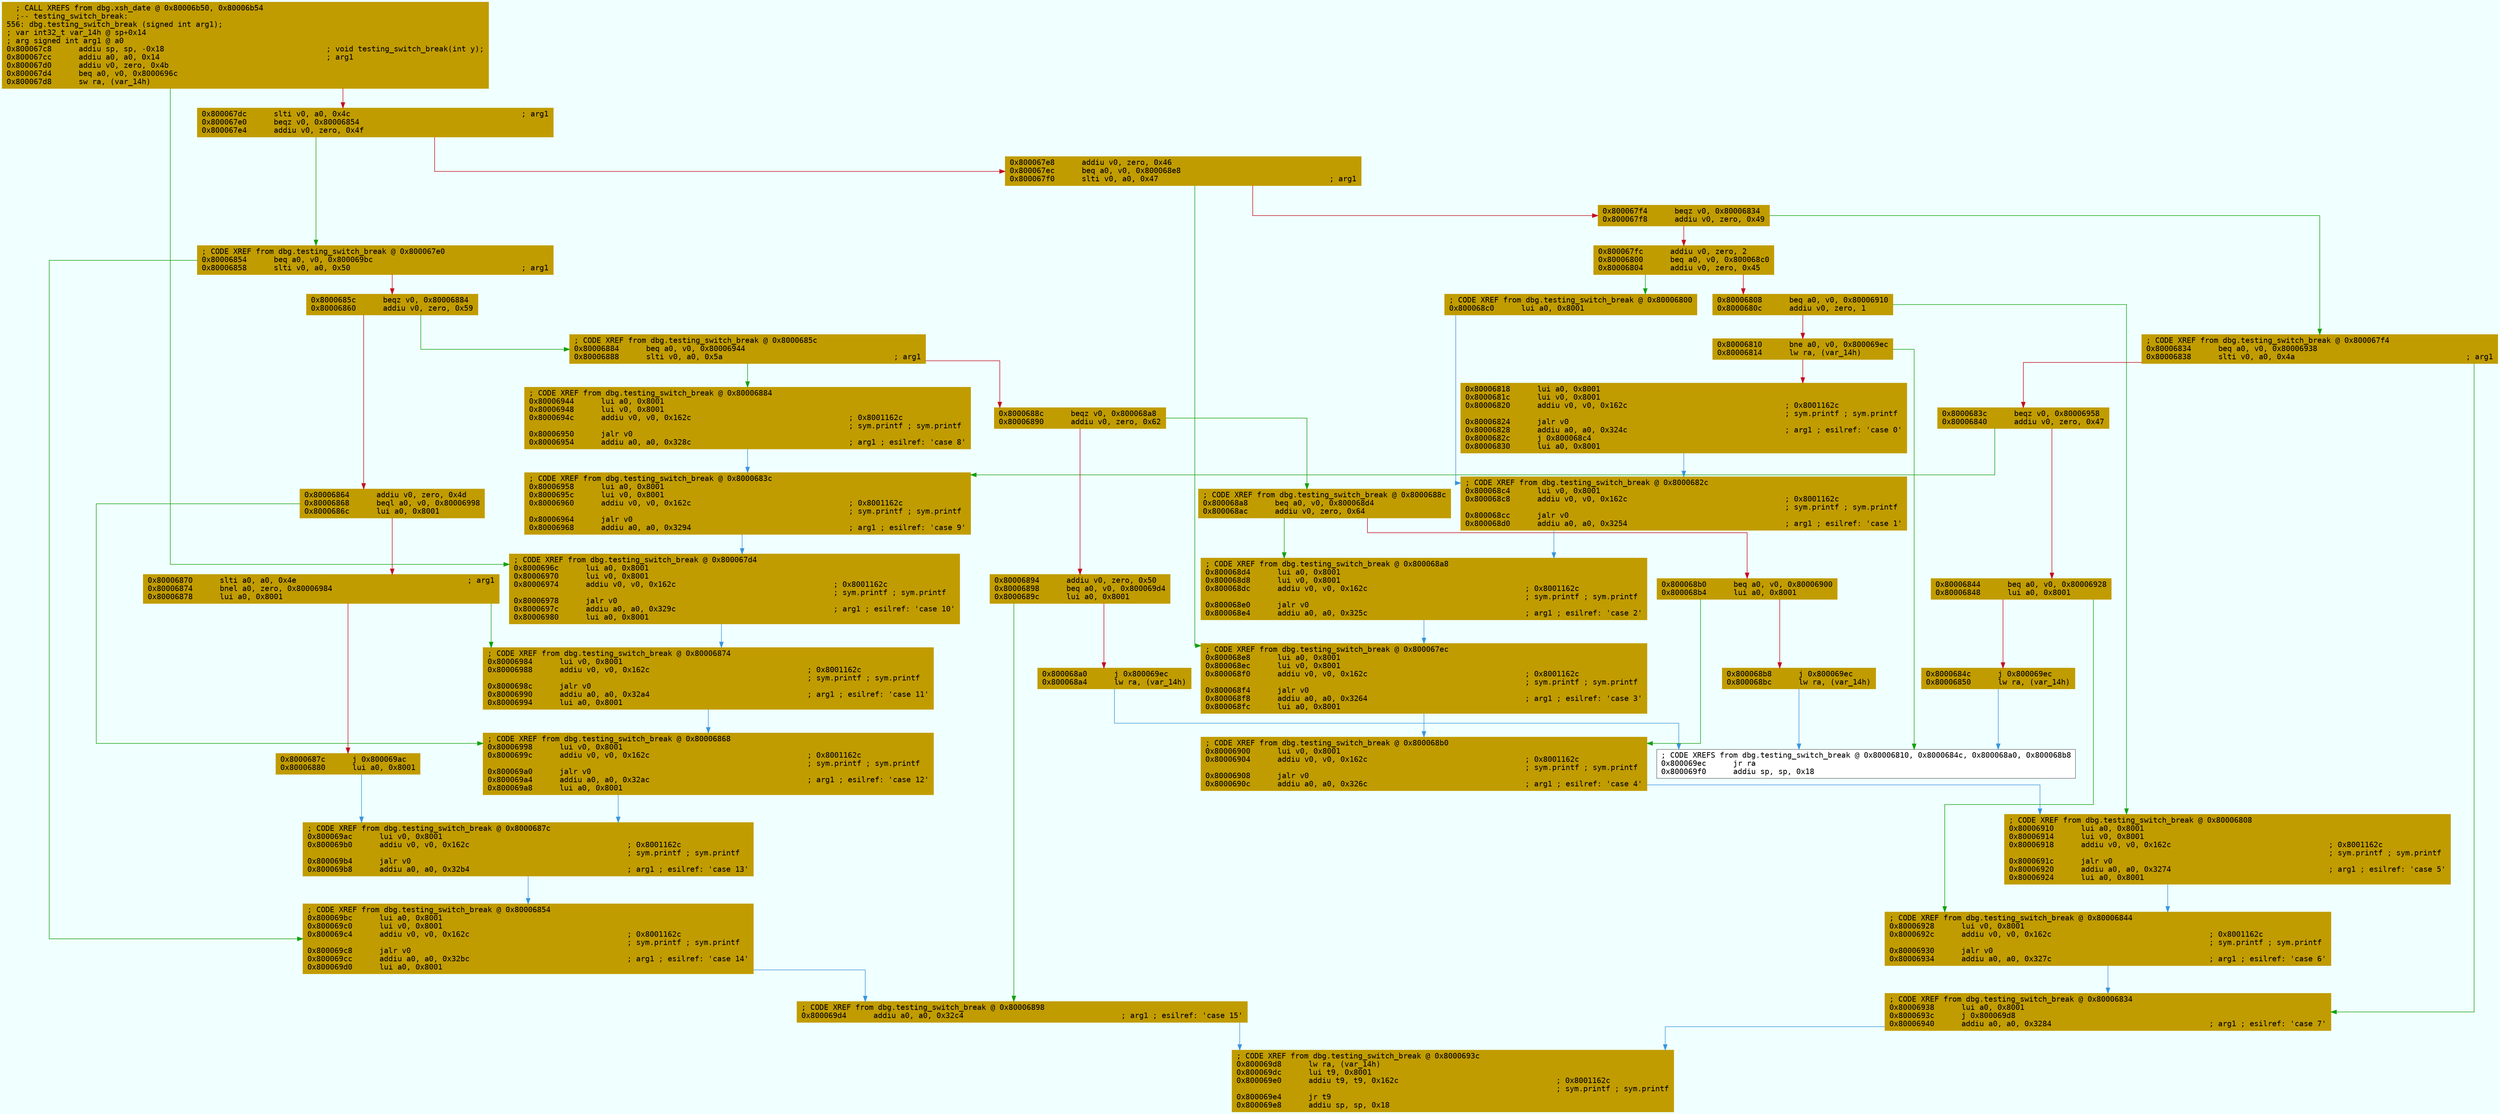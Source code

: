 digraph code {
	graph [bgcolor=azure fontsize=8 fontname="Courier" splines="ortho"];
	node [fillcolor=gray style=filled shape=box];
	edge [arrowhead="normal"];
	"0x800067c8" [URL="dbg.testing_switch_break/0x800067c8", fillcolor="#c19c00",color="#c19c00", fontname="Courier",label="  ; CALL XREFS from dbg.xsh_date @ 0x80006b50, 0x80006b54\l  ;-- testing_switch_break:\l556: dbg.testing_switch_break (signed int arg1);\l; var int32_t var_14h @ sp+0x14\l; arg signed int arg1 @ a0\l0x800067c8      addiu sp, sp, -0x18                                    ; void testing_switch_break(int y);\l0x800067cc      addiu a0, a0, 0x14                                     ; arg1\l0x800067d0      addiu v0, zero, 0x4b\l0x800067d4      beq a0, v0, 0x8000696c\l0x800067d8      sw ra, (var_14h)\l"]
	"0x800067dc" [URL="dbg.testing_switch_break/0x800067dc", fillcolor="#c19c00",color="#c19c00", fontname="Courier",label="0x800067dc      slti v0, a0, 0x4c                                      ; arg1\l0x800067e0      beqz v0, 0x80006854\l0x800067e4      addiu v0, zero, 0x4f\l"]
	"0x800067e8" [URL="dbg.testing_switch_break/0x800067e8", fillcolor="#c19c00",color="#c19c00", fontname="Courier",label="0x800067e8      addiu v0, zero, 0x46\l0x800067ec      beq a0, v0, 0x800068e8\l0x800067f0      slti v0, a0, 0x47                                      ; arg1\l"]
	"0x800067f4" [URL="dbg.testing_switch_break/0x800067f4", fillcolor="#c19c00",color="#c19c00", fontname="Courier",label="0x800067f4      beqz v0, 0x80006834\l0x800067f8      addiu v0, zero, 0x49\l"]
	"0x800067fc" [URL="dbg.testing_switch_break/0x800067fc", fillcolor="#c19c00",color="#c19c00", fontname="Courier",label="0x800067fc      addiu v0, zero, 2\l0x80006800      beq a0, v0, 0x800068c0\l0x80006804      addiu v0, zero, 0x45\l"]
	"0x80006808" [URL="dbg.testing_switch_break/0x80006808", fillcolor="#c19c00",color="#c19c00", fontname="Courier",label="0x80006808      beq a0, v0, 0x80006910\l0x8000680c      addiu v0, zero, 1\l"]
	"0x80006810" [URL="dbg.testing_switch_break/0x80006810", fillcolor="#c19c00",color="#c19c00", fontname="Courier",label="0x80006810      bne a0, v0, 0x800069ec\l0x80006814      lw ra, (var_14h)\l"]
	"0x80006818" [URL="dbg.testing_switch_break/0x80006818", fillcolor="#c19c00",color="#c19c00", fontname="Courier",label="0x80006818      lui a0, 0x8001\l0x8000681c      lui v0, 0x8001\l0x80006820      addiu v0, v0, 0x162c                                   ; 0x8001162c\l                                                                       ; sym.printf ; sym.printf\l0x80006824      jalr v0\l0x80006828      addiu a0, a0, 0x324c                                   ; arg1 ; esilref: 'case 0'\l0x8000682c      j 0x800068c4\l0x80006830      lui a0, 0x8001\l"]
	"0x80006834" [URL="dbg.testing_switch_break/0x80006834", fillcolor="#c19c00",color="#c19c00", fontname="Courier",label="; CODE XREF from dbg.testing_switch_break @ 0x800067f4\l0x80006834      beq a0, v0, 0x80006938\l0x80006838      slti v0, a0, 0x4a                                      ; arg1\l"]
	"0x8000683c" [URL="dbg.testing_switch_break/0x8000683c", fillcolor="#c19c00",color="#c19c00", fontname="Courier",label="0x8000683c      beqz v0, 0x80006958\l0x80006840      addiu v0, zero, 0x47\l"]
	"0x80006844" [URL="dbg.testing_switch_break/0x80006844", fillcolor="#c19c00",color="#c19c00", fontname="Courier",label="0x80006844      beq a0, v0, 0x80006928\l0x80006848      lui a0, 0x8001\l"]
	"0x8000684c" [URL="dbg.testing_switch_break/0x8000684c", fillcolor="#c19c00",color="#c19c00", fontname="Courier",label="0x8000684c      j 0x800069ec\l0x80006850      lw ra, (var_14h)\l"]
	"0x80006854" [URL="dbg.testing_switch_break/0x80006854", fillcolor="#c19c00",color="#c19c00", fontname="Courier",label="; CODE XREF from dbg.testing_switch_break @ 0x800067e0\l0x80006854      beq a0, v0, 0x800069bc\l0x80006858      slti v0, a0, 0x50                                      ; arg1\l"]
	"0x8000685c" [URL="dbg.testing_switch_break/0x8000685c", fillcolor="#c19c00",color="#c19c00", fontname="Courier",label="0x8000685c      beqz v0, 0x80006884\l0x80006860      addiu v0, zero, 0x59\l"]
	"0x80006864" [URL="dbg.testing_switch_break/0x80006864", fillcolor="#c19c00",color="#c19c00", fontname="Courier",label="0x80006864      addiu v0, zero, 0x4d\l0x80006868      beql a0, v0, 0x80006998\l0x8000686c      lui a0, 0x8001\l"]
	"0x80006870" [URL="dbg.testing_switch_break/0x80006870", fillcolor="#c19c00",color="#c19c00", fontname="Courier",label="0x80006870      slti a0, a0, 0x4e                                      ; arg1\l0x80006874      bnel a0, zero, 0x80006984\l0x80006878      lui a0, 0x8001\l"]
	"0x8000687c" [URL="dbg.testing_switch_break/0x8000687c", fillcolor="#c19c00",color="#c19c00", fontname="Courier",label="0x8000687c      j 0x800069ac\l0x80006880      lui a0, 0x8001\l"]
	"0x80006884" [URL="dbg.testing_switch_break/0x80006884", fillcolor="#c19c00",color="#c19c00", fontname="Courier",label="; CODE XREF from dbg.testing_switch_break @ 0x8000685c\l0x80006884      beq a0, v0, 0x80006944\l0x80006888      slti v0, a0, 0x5a                                      ; arg1\l"]
	"0x8000688c" [URL="dbg.testing_switch_break/0x8000688c", fillcolor="#c19c00",color="#c19c00", fontname="Courier",label="0x8000688c      beqz v0, 0x800068a8\l0x80006890      addiu v0, zero, 0x62\l"]
	"0x80006894" [URL="dbg.testing_switch_break/0x80006894", fillcolor="#c19c00",color="#c19c00", fontname="Courier",label="0x80006894      addiu v0, zero, 0x50\l0x80006898      beq a0, v0, 0x800069d4\l0x8000689c      lui a0, 0x8001\l"]
	"0x800068a0" [URL="dbg.testing_switch_break/0x800068a0", fillcolor="#c19c00",color="#c19c00", fontname="Courier",label="0x800068a0      j 0x800069ec\l0x800068a4      lw ra, (var_14h)\l"]
	"0x800068a8" [URL="dbg.testing_switch_break/0x800068a8", fillcolor="#c19c00",color="#c19c00", fontname="Courier",label="; CODE XREF from dbg.testing_switch_break @ 0x8000688c\l0x800068a8      beq a0, v0, 0x800068d4\l0x800068ac      addiu v0, zero, 0x64\l"]
	"0x800068b0" [URL="dbg.testing_switch_break/0x800068b0", fillcolor="#c19c00",color="#c19c00", fontname="Courier",label="0x800068b0      beq a0, v0, 0x80006900\l0x800068b4      lui a0, 0x8001\l"]
	"0x800068b8" [URL="dbg.testing_switch_break/0x800068b8", fillcolor="#c19c00",color="#c19c00", fontname="Courier",label="0x800068b8      j 0x800069ec\l0x800068bc      lw ra, (var_14h)\l"]
	"0x800068c0" [URL="dbg.testing_switch_break/0x800068c0", fillcolor="#c19c00",color="#c19c00", fontname="Courier",label="; CODE XREF from dbg.testing_switch_break @ 0x80006800\l0x800068c0      lui a0, 0x8001\l"]
	"0x800068c4" [URL="dbg.testing_switch_break/0x800068c4", fillcolor="#c19c00",color="#c19c00", fontname="Courier",label="; CODE XREF from dbg.testing_switch_break @ 0x8000682c\l0x800068c4      lui v0, 0x8001\l0x800068c8      addiu v0, v0, 0x162c                                   ; 0x8001162c\l                                                                       ; sym.printf ; sym.printf\l0x800068cc      jalr v0\l0x800068d0      addiu a0, a0, 0x3254                                   ; arg1 ; esilref: 'case 1'\l"]
	"0x800068d4" [URL="dbg.testing_switch_break/0x800068d4", fillcolor="#c19c00",color="#c19c00", fontname="Courier",label="; CODE XREF from dbg.testing_switch_break @ 0x800068a8\l0x800068d4      lui a0, 0x8001\l0x800068d8      lui v0, 0x8001\l0x800068dc      addiu v0, v0, 0x162c                                   ; 0x8001162c\l                                                                       ; sym.printf ; sym.printf\l0x800068e0      jalr v0\l0x800068e4      addiu a0, a0, 0x325c                                   ; arg1 ; esilref: 'case 2'\l"]
	"0x800068e8" [URL="dbg.testing_switch_break/0x800068e8", fillcolor="#c19c00",color="#c19c00", fontname="Courier",label="; CODE XREF from dbg.testing_switch_break @ 0x800067ec\l0x800068e8      lui a0, 0x8001\l0x800068ec      lui v0, 0x8001\l0x800068f0      addiu v0, v0, 0x162c                                   ; 0x8001162c\l                                                                       ; sym.printf ; sym.printf\l0x800068f4      jalr v0\l0x800068f8      addiu a0, a0, 0x3264                                   ; arg1 ; esilref: 'case 3'\l0x800068fc      lui a0, 0x8001\l"]
	"0x80006900" [URL="dbg.testing_switch_break/0x80006900", fillcolor="#c19c00",color="#c19c00", fontname="Courier",label="; CODE XREF from dbg.testing_switch_break @ 0x800068b0\l0x80006900      lui v0, 0x8001\l0x80006904      addiu v0, v0, 0x162c                                   ; 0x8001162c\l                                                                       ; sym.printf ; sym.printf\l0x80006908      jalr v0\l0x8000690c      addiu a0, a0, 0x326c                                   ; arg1 ; esilref: 'case 4'\l"]
	"0x80006910" [URL="dbg.testing_switch_break/0x80006910", fillcolor="#c19c00",color="#c19c00", fontname="Courier",label="; CODE XREF from dbg.testing_switch_break @ 0x80006808\l0x80006910      lui a0, 0x8001\l0x80006914      lui v0, 0x8001\l0x80006918      addiu v0, v0, 0x162c                                   ; 0x8001162c\l                                                                       ; sym.printf ; sym.printf\l0x8000691c      jalr v0\l0x80006920      addiu a0, a0, 0x3274                                   ; arg1 ; esilref: 'case 5'\l0x80006924      lui a0, 0x8001\l"]
	"0x80006928" [URL="dbg.testing_switch_break/0x80006928", fillcolor="#c19c00",color="#c19c00", fontname="Courier",label="; CODE XREF from dbg.testing_switch_break @ 0x80006844\l0x80006928      lui v0, 0x8001\l0x8000692c      addiu v0, v0, 0x162c                                   ; 0x8001162c\l                                                                       ; sym.printf ; sym.printf\l0x80006930      jalr v0\l0x80006934      addiu a0, a0, 0x327c                                   ; arg1 ; esilref: 'case 6'\l"]
	"0x80006938" [URL="dbg.testing_switch_break/0x80006938", fillcolor="#c19c00",color="#c19c00", fontname="Courier",label="; CODE XREF from dbg.testing_switch_break @ 0x80006834\l0x80006938      lui a0, 0x8001\l0x8000693c      j 0x800069d8\l0x80006940      addiu a0, a0, 0x3284                                   ; arg1 ; esilref: 'case 7'\l"]
	"0x80006944" [URL="dbg.testing_switch_break/0x80006944", fillcolor="#c19c00",color="#c19c00", fontname="Courier",label="; CODE XREF from dbg.testing_switch_break @ 0x80006884\l0x80006944      lui a0, 0x8001\l0x80006948      lui v0, 0x8001\l0x8000694c      addiu v0, v0, 0x162c                                   ; 0x8001162c\l                                                                       ; sym.printf ; sym.printf\l0x80006950      jalr v0\l0x80006954      addiu a0, a0, 0x328c                                   ; arg1 ; esilref: 'case 8'\l"]
	"0x80006958" [URL="dbg.testing_switch_break/0x80006958", fillcolor="#c19c00",color="#c19c00", fontname="Courier",label="; CODE XREF from dbg.testing_switch_break @ 0x8000683c\l0x80006958      lui a0, 0x8001\l0x8000695c      lui v0, 0x8001\l0x80006960      addiu v0, v0, 0x162c                                   ; 0x8001162c\l                                                                       ; sym.printf ; sym.printf\l0x80006964      jalr v0\l0x80006968      addiu a0, a0, 0x3294                                   ; arg1 ; esilref: 'case 9'\l"]
	"0x8000696c" [URL="dbg.testing_switch_break/0x8000696c", fillcolor="#c19c00",color="#c19c00", fontname="Courier",label="; CODE XREF from dbg.testing_switch_break @ 0x800067d4\l0x8000696c      lui a0, 0x8001\l0x80006970      lui v0, 0x8001\l0x80006974      addiu v0, v0, 0x162c                                   ; 0x8001162c\l                                                                       ; sym.printf ; sym.printf\l0x80006978      jalr v0\l0x8000697c      addiu a0, a0, 0x329c                                   ; arg1 ; esilref: 'case 10'\l0x80006980      lui a0, 0x8001\l"]
	"0x80006984" [URL="dbg.testing_switch_break/0x80006984", fillcolor="#c19c00",color="#c19c00", fontname="Courier",label="; CODE XREF from dbg.testing_switch_break @ 0x80006874\l0x80006984      lui v0, 0x8001\l0x80006988      addiu v0, v0, 0x162c                                   ; 0x8001162c\l                                                                       ; sym.printf ; sym.printf\l0x8000698c      jalr v0\l0x80006990      addiu a0, a0, 0x32a4                                   ; arg1 ; esilref: 'case 11'\l0x80006994      lui a0, 0x8001\l"]
	"0x80006998" [URL="dbg.testing_switch_break/0x80006998", fillcolor="#c19c00",color="#c19c00", fontname="Courier",label="; CODE XREF from dbg.testing_switch_break @ 0x80006868\l0x80006998      lui v0, 0x8001\l0x8000699c      addiu v0, v0, 0x162c                                   ; 0x8001162c\l                                                                       ; sym.printf ; sym.printf\l0x800069a0      jalr v0\l0x800069a4      addiu a0, a0, 0x32ac                                   ; arg1 ; esilref: 'case 12'\l0x800069a8      lui a0, 0x8001\l"]
	"0x800069ac" [URL="dbg.testing_switch_break/0x800069ac", fillcolor="#c19c00",color="#c19c00", fontname="Courier",label="; CODE XREF from dbg.testing_switch_break @ 0x8000687c\l0x800069ac      lui v0, 0x8001\l0x800069b0      addiu v0, v0, 0x162c                                   ; 0x8001162c\l                                                                       ; sym.printf ; sym.printf\l0x800069b4      jalr v0\l0x800069b8      addiu a0, a0, 0x32b4                                   ; arg1 ; esilref: 'case 13'\l"]
	"0x800069bc" [URL="dbg.testing_switch_break/0x800069bc", fillcolor="#c19c00",color="#c19c00", fontname="Courier",label="; CODE XREF from dbg.testing_switch_break @ 0x80006854\l0x800069bc      lui a0, 0x8001\l0x800069c0      lui v0, 0x8001\l0x800069c4      addiu v0, v0, 0x162c                                   ; 0x8001162c\l                                                                       ; sym.printf ; sym.printf\l0x800069c8      jalr v0\l0x800069cc      addiu a0, a0, 0x32bc                                   ; arg1 ; esilref: 'case 14'\l0x800069d0      lui a0, 0x8001\l"]
	"0x800069d4" [URL="dbg.testing_switch_break/0x800069d4", fillcolor="#c19c00",color="#c19c00", fontname="Courier",label="; CODE XREF from dbg.testing_switch_break @ 0x80006898\l0x800069d4      addiu a0, a0, 0x32c4                                   ; arg1 ; esilref: 'case 15'\l"]
	"0x800069d8" [URL="dbg.testing_switch_break/0x800069d8", fillcolor="#c19c00",color="#c19c00", fontname="Courier",label="; CODE XREF from dbg.testing_switch_break @ 0x8000693c\l0x800069d8      lw ra, (var_14h)\l0x800069dc      lui t9, 0x8001\l0x800069e0      addiu t9, t9, 0x162c                                   ; 0x8001162c\l                                                                       ; sym.printf ; sym.printf\l0x800069e4      jr t9\l0x800069e8      addiu sp, sp, 0x18\l"]
	"0x800069ec" [URL="dbg.testing_switch_break/0x800069ec", fillcolor="white",color="#767676", fontname="Courier",label="; CODE XREFS from dbg.testing_switch_break @ 0x80006810, 0x8000684c, 0x800068a0, 0x800068b8\l0x800069ec      jr ra\l0x800069f0      addiu sp, sp, 0x18\l"]
        "0x800067c8" -> "0x8000696c" [color="#13a10e"];
        "0x800067c8" -> "0x800067dc" [color="#c50f1f"];
        "0x800067dc" -> "0x80006854" [color="#13a10e"];
        "0x800067dc" -> "0x800067e8" [color="#c50f1f"];
        "0x800067e8" -> "0x800068e8" [color="#13a10e"];
        "0x800067e8" -> "0x800067f4" [color="#c50f1f"];
        "0x800067f4" -> "0x80006834" [color="#13a10e"];
        "0x800067f4" -> "0x800067fc" [color="#c50f1f"];
        "0x800067fc" -> "0x800068c0" [color="#13a10e"];
        "0x800067fc" -> "0x80006808" [color="#c50f1f"];
        "0x80006808" -> "0x80006910" [color="#13a10e"];
        "0x80006808" -> "0x80006810" [color="#c50f1f"];
        "0x80006810" -> "0x800069ec" [color="#13a10e"];
        "0x80006810" -> "0x80006818" [color="#c50f1f"];
        "0x80006818" -> "0x800068c4" [color="#3a96dd"];
        "0x80006834" -> "0x80006938" [color="#13a10e"];
        "0x80006834" -> "0x8000683c" [color="#c50f1f"];
        "0x8000683c" -> "0x80006958" [color="#13a10e"];
        "0x8000683c" -> "0x80006844" [color="#c50f1f"];
        "0x80006844" -> "0x80006928" [color="#13a10e"];
        "0x80006844" -> "0x8000684c" [color="#c50f1f"];
        "0x8000684c" -> "0x800069ec" [color="#3a96dd"];
        "0x80006854" -> "0x800069bc" [color="#13a10e"];
        "0x80006854" -> "0x8000685c" [color="#c50f1f"];
        "0x8000685c" -> "0x80006884" [color="#13a10e"];
        "0x8000685c" -> "0x80006864" [color="#c50f1f"];
        "0x80006864" -> "0x80006998" [color="#13a10e"];
        "0x80006864" -> "0x80006870" [color="#c50f1f"];
        "0x80006870" -> "0x80006984" [color="#13a10e"];
        "0x80006870" -> "0x8000687c" [color="#c50f1f"];
        "0x8000687c" -> "0x800069ac" [color="#3a96dd"];
        "0x80006884" -> "0x80006944" [color="#13a10e"];
        "0x80006884" -> "0x8000688c" [color="#c50f1f"];
        "0x8000688c" -> "0x800068a8" [color="#13a10e"];
        "0x8000688c" -> "0x80006894" [color="#c50f1f"];
        "0x80006894" -> "0x800069d4" [color="#13a10e"];
        "0x80006894" -> "0x800068a0" [color="#c50f1f"];
        "0x800068a0" -> "0x800069ec" [color="#3a96dd"];
        "0x800068a8" -> "0x800068d4" [color="#13a10e"];
        "0x800068a8" -> "0x800068b0" [color="#c50f1f"];
        "0x800068b0" -> "0x80006900" [color="#13a10e"];
        "0x800068b0" -> "0x800068b8" [color="#c50f1f"];
        "0x800068b8" -> "0x800069ec" [color="#3a96dd"];
        "0x800068c0" -> "0x800068c4" [color="#3a96dd"];
        "0x800068c4" -> "0x800068d4" [color="#3a96dd"];
        "0x800068d4" -> "0x800068e8" [color="#3a96dd"];
        "0x800068e8" -> "0x80006900" [color="#3a96dd"];
        "0x80006900" -> "0x80006910" [color="#3a96dd"];
        "0x80006910" -> "0x80006928" [color="#3a96dd"];
        "0x80006928" -> "0x80006938" [color="#3a96dd"];
        "0x80006938" -> "0x800069d8" [color="#3a96dd"];
        "0x80006944" -> "0x80006958" [color="#3a96dd"];
        "0x80006958" -> "0x8000696c" [color="#3a96dd"];
        "0x8000696c" -> "0x80006984" [color="#3a96dd"];
        "0x80006984" -> "0x80006998" [color="#3a96dd"];
        "0x80006998" -> "0x800069ac" [color="#3a96dd"];
        "0x800069ac" -> "0x800069bc" [color="#3a96dd"];
        "0x800069bc" -> "0x800069d4" [color="#3a96dd"];
        "0x800069d4" -> "0x800069d8" [color="#3a96dd"];
}
